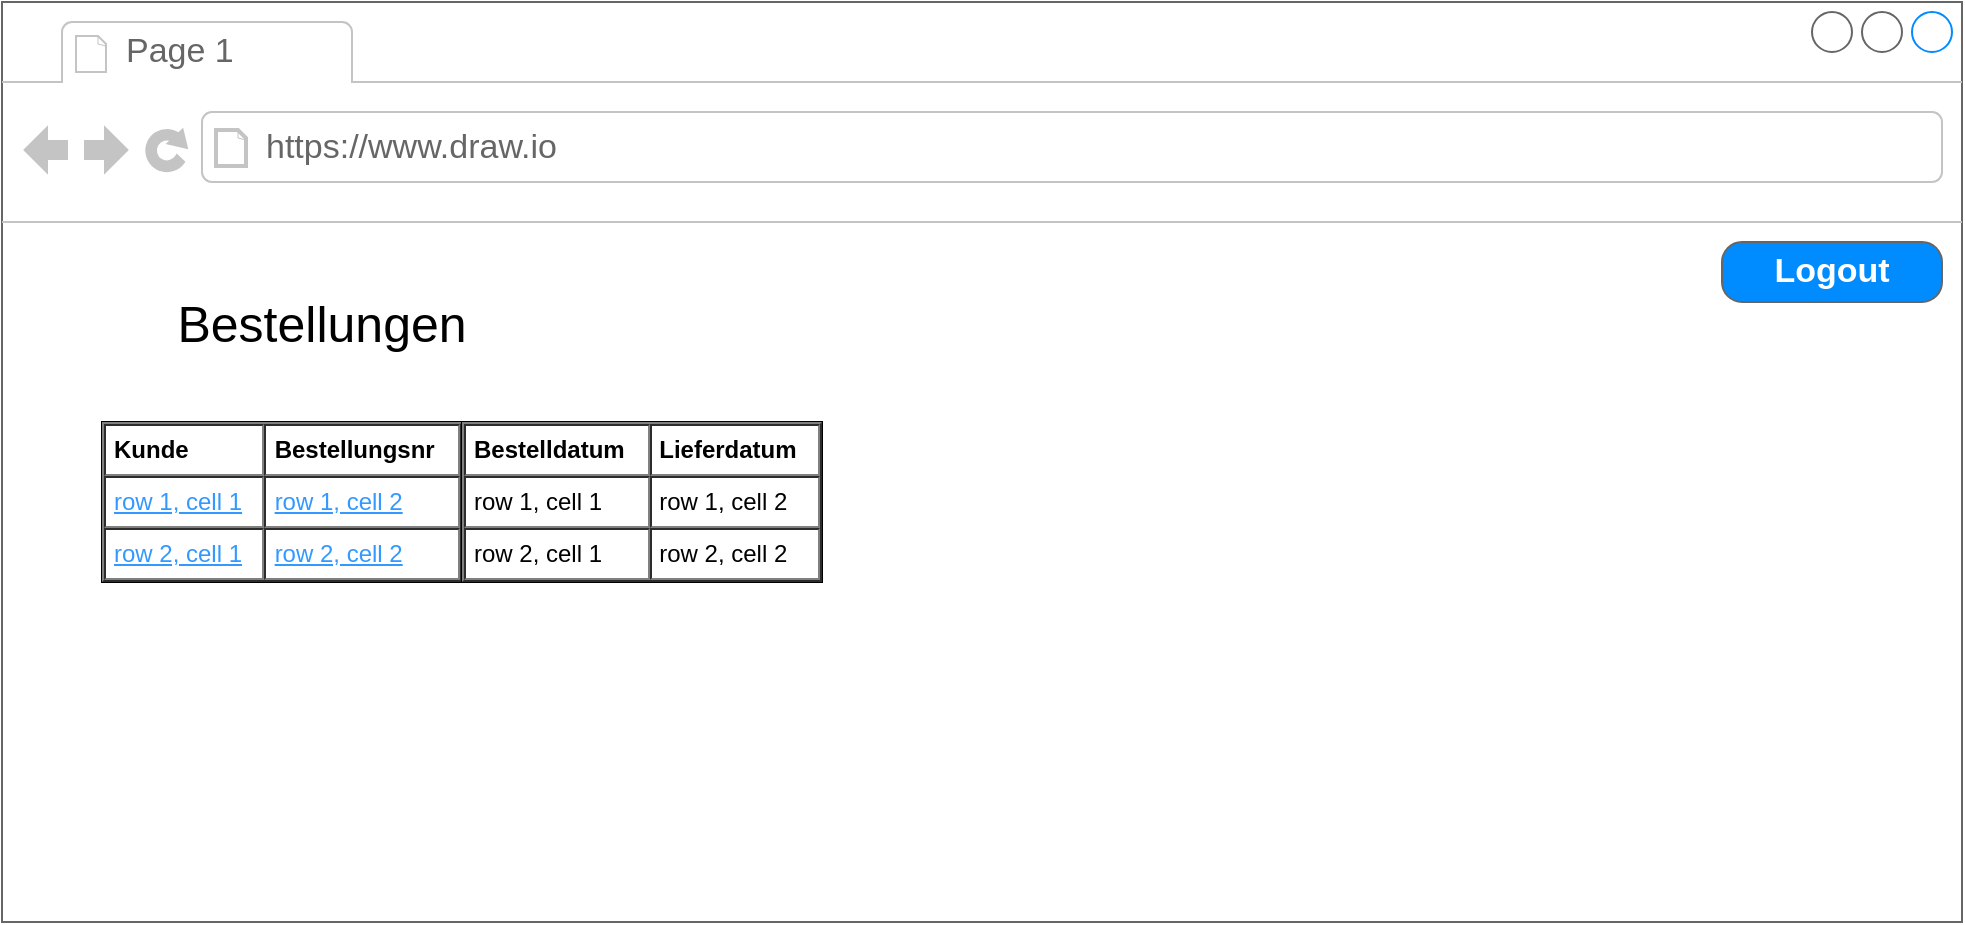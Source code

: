<mxfile version="14.6.13" type="device"><diagram id="5M-KO3DFmc7_cKhhKmgd" name="Page-1"><mxGraphModel dx="2249" dy="791" grid="1" gridSize="10" guides="1" tooltips="1" connect="1" arrows="1" fold="1" page="1" pageScale="1" pageWidth="827" pageHeight="1169" math="0" shadow="0"><root><mxCell id="0"/><mxCell id="1" parent="0"/><mxCell id="vcn9TOvpWFAxceNj6adN-1" value="" style="strokeWidth=1;shadow=0;dashed=0;align=center;html=1;shape=mxgraph.mockup.containers.browserWindow;rSize=0;strokeColor=#666666;strokeColor2=#008cff;strokeColor3=#c4c4c4;mainText=,;recursiveResize=0;" vertex="1" parent="1"><mxGeometry x="-800" y="50" width="980" height="460" as="geometry"/></mxCell><mxCell id="vcn9TOvpWFAxceNj6adN-2" value="Page 1" style="strokeWidth=1;shadow=0;dashed=0;align=center;html=1;shape=mxgraph.mockup.containers.anchor;fontSize=17;fontColor=#666666;align=left;" vertex="1" parent="vcn9TOvpWFAxceNj6adN-1"><mxGeometry x="60" y="12" width="110" height="26" as="geometry"/></mxCell><mxCell id="vcn9TOvpWFAxceNj6adN-3" value="https://www.draw.io" style="strokeWidth=1;shadow=0;dashed=0;align=center;html=1;shape=mxgraph.mockup.containers.anchor;rSize=0;fontSize=17;fontColor=#666666;align=left;" vertex="1" parent="vcn9TOvpWFAxceNj6adN-1"><mxGeometry x="130" y="60" width="250" height="26" as="geometry"/></mxCell><mxCell id="vcn9TOvpWFAxceNj6adN-9" value="Logout" style="strokeWidth=1;shadow=0;dashed=0;align=center;html=1;shape=mxgraph.mockup.buttons.button;strokeColor=#666666;fontColor=#ffffff;mainText=;buttonStyle=round;fontSize=17;fontStyle=1;fillColor=#008cff;whiteSpace=wrap;" vertex="1" parent="vcn9TOvpWFAxceNj6adN-1"><mxGeometry x="860" y="120" width="110" height="30" as="geometry"/></mxCell><mxCell id="vcn9TOvpWFAxceNj6adN-15" value="&lt;table style=&quot;font-size: 1em ; width: 100% ; height: 100%&quot; cellspacing=&quot;0&quot; cellpadding=&quot;4&quot; border=&quot;1&quot;&gt;&lt;tbody&gt;&lt;tr&gt;&lt;th&gt;Kunde&lt;br&gt;&lt;/th&gt;&lt;th&gt;Bestellungsnr&lt;/th&gt;&lt;/tr&gt;&lt;tr&gt;&lt;td&gt;&lt;font color=&quot;#3399FF&quot;&gt;&lt;u&gt;row 1, cell 1&lt;/u&gt;&lt;/font&gt;&lt;/td&gt;&lt;td&gt;&lt;font color=&quot;#3399FF&quot;&gt;&lt;u&gt;row 1, cell 2&lt;/u&gt;&lt;/font&gt;&lt;/td&gt;&lt;/tr&gt;&lt;tr&gt;&lt;td&gt;&lt;font color=&quot;#3399FF&quot;&gt;&lt;u&gt;row 2, cell 1&lt;/u&gt;&lt;/font&gt;&lt;/td&gt;&lt;td&gt;&lt;font color=&quot;#3399FF&quot;&gt;&lt;u&gt;row 2, cell 2&lt;/u&gt;&lt;/font&gt;&lt;/td&gt;&lt;/tr&gt;&lt;/tbody&gt;&lt;/table&gt; " style="verticalAlign=top;align=left;overflow=fill;fontSize=12;fontFamily=Helvetica;html=1" vertex="1" parent="vcn9TOvpWFAxceNj6adN-1"><mxGeometry x="50" y="210" width="180" height="80" as="geometry"/></mxCell><mxCell id="vcn9TOvpWFAxceNj6adN-16" value="&lt;table style=&quot;font-size: 1em ; width: 100% ; height: 100%&quot; cellspacing=&quot;0&quot; cellpadding=&quot;4&quot; border=&quot;1&quot;&gt;&lt;tbody&gt;&lt;tr&gt;&lt;th&gt;Bestelldatum&lt;br&gt;&lt;/th&gt;&lt;th&gt;Lieferdatum&lt;/th&gt;&lt;/tr&gt;&lt;tr&gt;&lt;td&gt;row 1, cell 1&lt;/td&gt;&lt;td&gt;row 1, cell 2&lt;/td&gt;&lt;/tr&gt;&lt;tr&gt;&lt;td&gt;row 2, cell 1&lt;/td&gt;&lt;td&gt;row 2, cell 2&lt;/td&gt;&lt;/tr&gt;&lt;/tbody&gt;&lt;/table&gt; " style="verticalAlign=top;align=left;overflow=fill;fontSize=12;fontFamily=Helvetica;html=1" vertex="1" parent="vcn9TOvpWFAxceNj6adN-1"><mxGeometry x="230" y="210" width="180" height="80" as="geometry"/></mxCell><mxCell id="vcn9TOvpWFAxceNj6adN-10" value="&lt;font style=&quot;font-size: 25px&quot;&gt;Bestellungen&lt;/font&gt;" style="text;html=1;strokeColor=none;fillColor=none;align=center;verticalAlign=middle;whiteSpace=wrap;rounded=0;" vertex="1" parent="1"><mxGeometry x="-730" y="200" width="180" height="20" as="geometry"/></mxCell></root></mxGraphModel></diagram></mxfile>